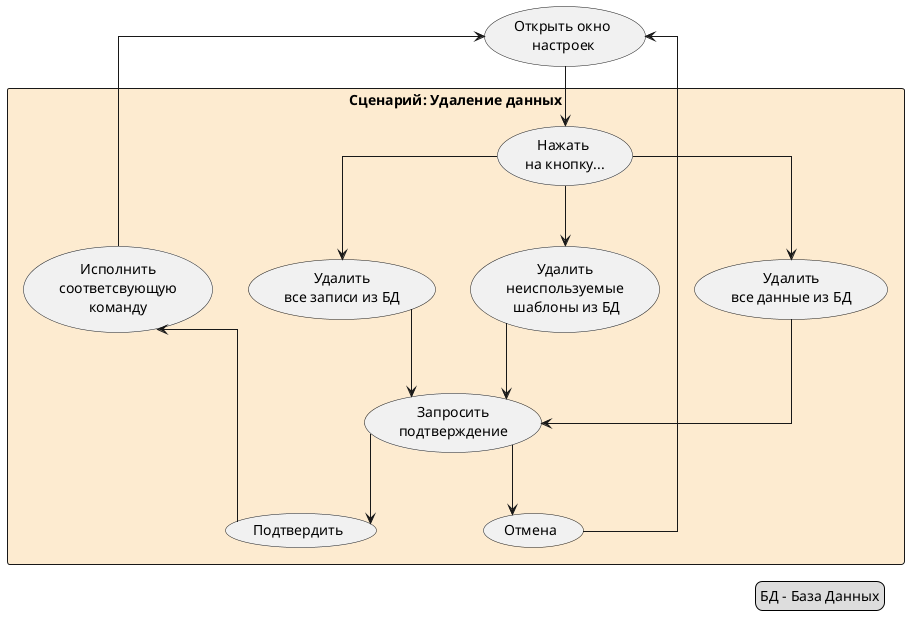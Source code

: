@startuml

skinparam linetype ortho

skinparam RectangleBackgroundColor #FDEBD0

(Открыть окно\n настроек) as settings_window

rectangle "Сценарий: Удаление данных" {
    (Нажать \nна кнопку...) as click_on_delete_data
    (Удалить\nвсе данные из БД) as clear_all_data
    (Удалить\nвсе записи из БД) as delete_notes
    (Удалить\nнеиспользуемые\n шаблоны из БД) as delete_unused_templates
    (Запросить\nподтверждение) as need_confirm_to_delete_data
    (Подтвердить) as confirm_delete_data
    (Отмена) as cancel_delete_data
    (Исполнить\nсоответсвующую\nкоманду) as delete_data
}

legend right
    БД - База Данных
end legend

settings_window -d-> click_on_delete_data
click_on_delete_data -d-> clear_all_data
click_on_delete_data -d-> delete_notes
click_on_delete_data -d-> delete_unused_templates
clear_all_data -d-> need_confirm_to_delete_data
delete_notes -d-> need_confirm_to_delete_data
delete_unused_templates -d-> need_confirm_to_delete_data
need_confirm_to_delete_data -d-> cancel_delete_data
need_confirm_to_delete_data -d-> confirm_delete_data
cancel_delete_data -u-> settings_window
confirm_delete_data -u-> delete_data
delete_data -u-> settings_window
delete_data -[hidden]- need_confirm_to_delete_data

@enduml
